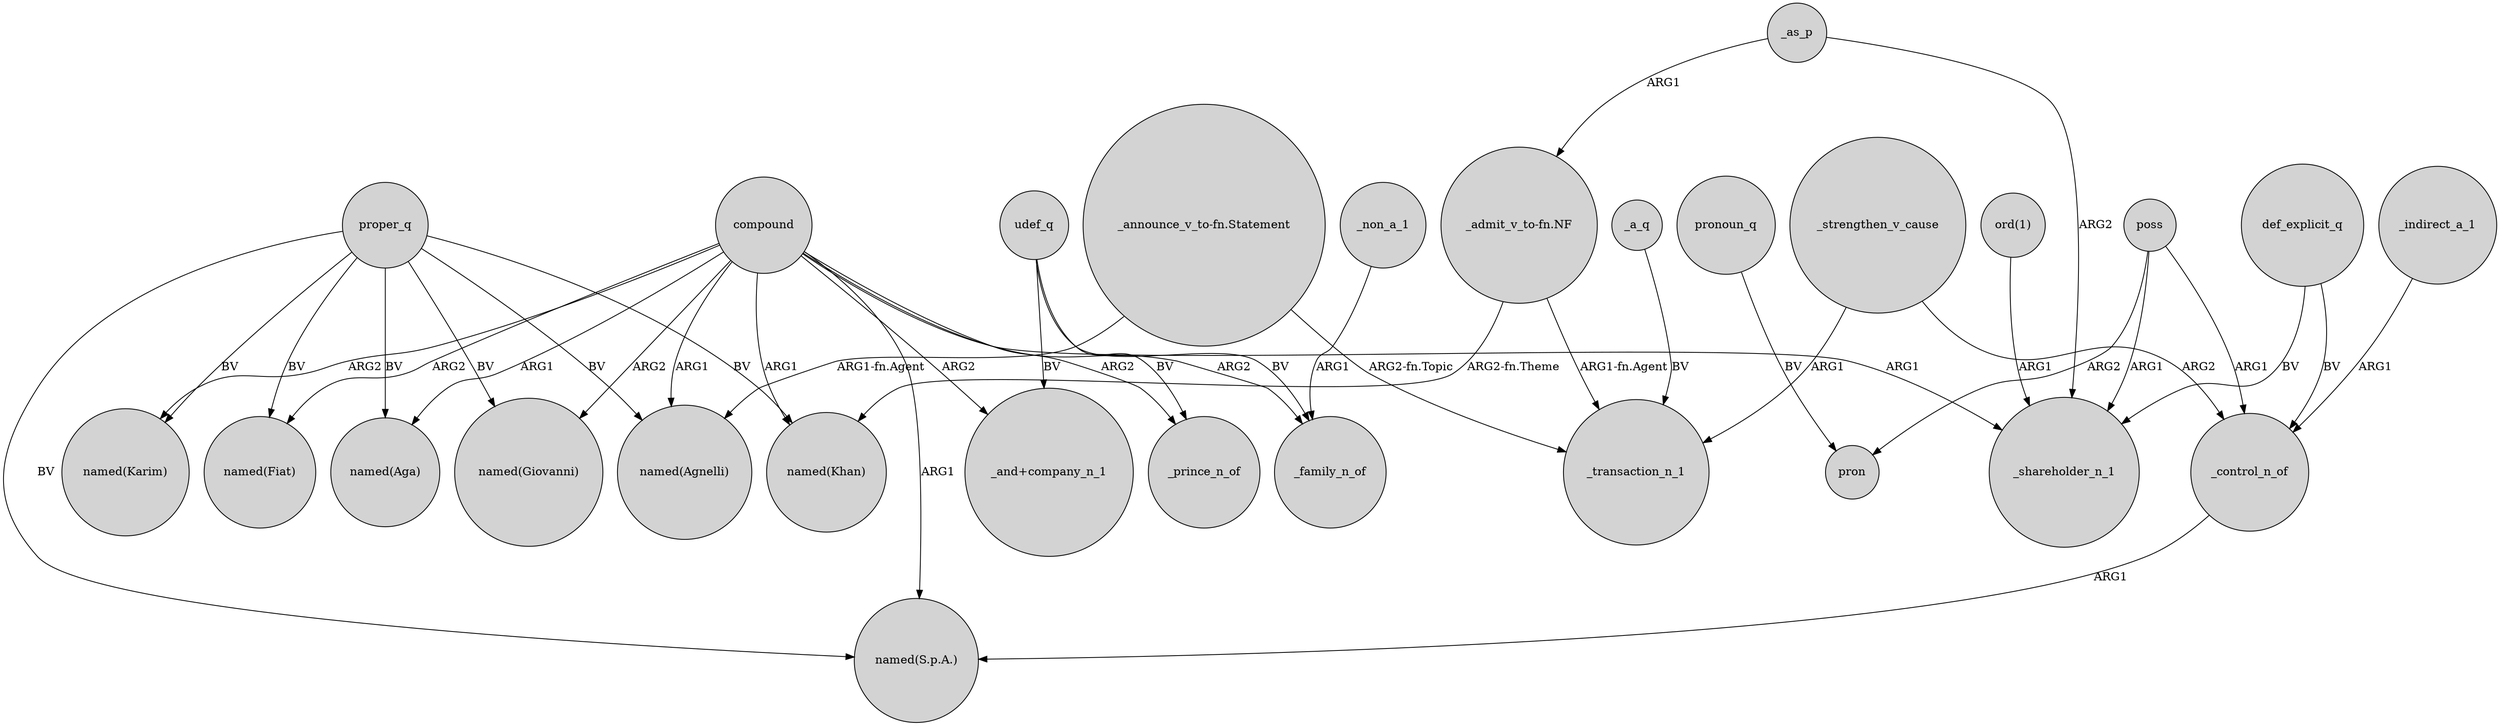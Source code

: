 digraph {
	node [shape=circle style=filled]
	"_admit_v_to-fn.NF" -> _transaction_n_1 [label="ARG1-fn.Agent"]
	"_admit_v_to-fn.NF" -> "named(Khan)" [label="ARG2-fn.Theme"]
	compound -> _prince_n_of [label=ARG2]
	_indirect_a_1 -> _control_n_of [label=ARG1]
	poss -> pron [label=ARG2]
	_strengthen_v_cause -> _control_n_of [label=ARG2]
	compound -> "named(Khan)" [label=ARG1]
	compound -> "named(Aga)" [label=ARG1]
	compound -> "named(Giovanni)" [label=ARG2]
	_as_p -> "_admit_v_to-fn.NF" [label=ARG1]
	proper_q -> "named(Aga)" [label=BV]
	compound -> _family_n_of [label=ARG2]
	def_explicit_q -> _control_n_of [label=BV]
	compound -> "named(S.p.A.)" [label=ARG1]
	_a_q -> _transaction_n_1 [label=BV]
	pronoun_q -> pron [label=BV]
	compound -> "named(Agnelli)" [label=ARG1]
	compound -> "_and+company_n_1" [label=ARG2]
	_strengthen_v_cause -> _transaction_n_1 [label=ARG1]
	compound -> "named(Karim)" [label=ARG2]
	proper_q -> "named(Giovanni)" [label=BV]
	proper_q -> "named(Karim)" [label=BV]
	_as_p -> _shareholder_n_1 [label=ARG2]
	udef_q -> _prince_n_of [label=BV]
	poss -> _control_n_of [label=ARG1]
	"_announce_v_to-fn.Statement" -> _transaction_n_1 [label="ARG2-fn.Topic"]
	proper_q -> "named(S.p.A.)" [label=BV]
	_non_a_1 -> _family_n_of [label=ARG1]
	udef_q -> "_and+company_n_1" [label=BV]
	proper_q -> "named(Fiat)" [label=BV]
	proper_q -> "named(Khan)" [label=BV]
	_control_n_of -> "named(S.p.A.)" [label=ARG1]
	def_explicit_q -> _shareholder_n_1 [label=BV]
	poss -> _shareholder_n_1 [label=ARG1]
	compound -> _shareholder_n_1 [label=ARG1]
	udef_q -> _family_n_of [label=BV]
	compound -> "named(Fiat)" [label=ARG2]
	proper_q -> "named(Agnelli)" [label=BV]
	"_announce_v_to-fn.Statement" -> "named(Agnelli)" [label="ARG1-fn.Agent"]
	"ord(1)" -> _shareholder_n_1 [label=ARG1]
}
